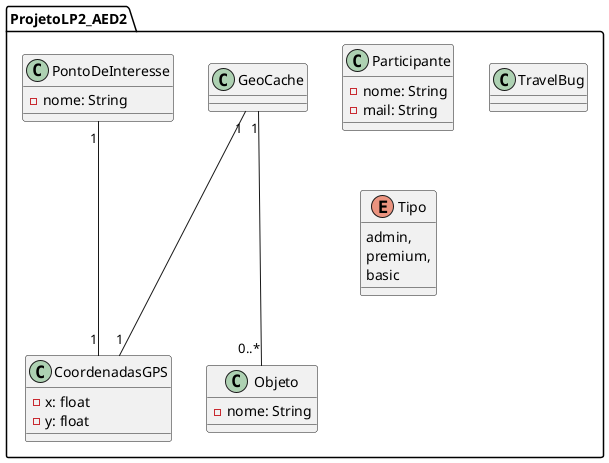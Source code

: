 @startuml
'https://plantuml.com/class-diagram

package ProjetoLP2_AED2{


class Participante{
    - nome: String
    - mail: String
}


class CoordenadasGPS{
    - x: float
    - y: float
}

class GeoCache{

}

class PontoDeInteresse{
    - nome: String
}

class Objeto{
    - nome: String
}


class TravelBug
{

}

enum Tipo{
    admin,
    premium,
    basic
}




GeoCache "1" --- "1" CoordenadasGPS
PontoDeInteresse "1" --- "1" CoordenadasGPS
GeoCache "1" --- "0..*" Objeto



}

@enduml
